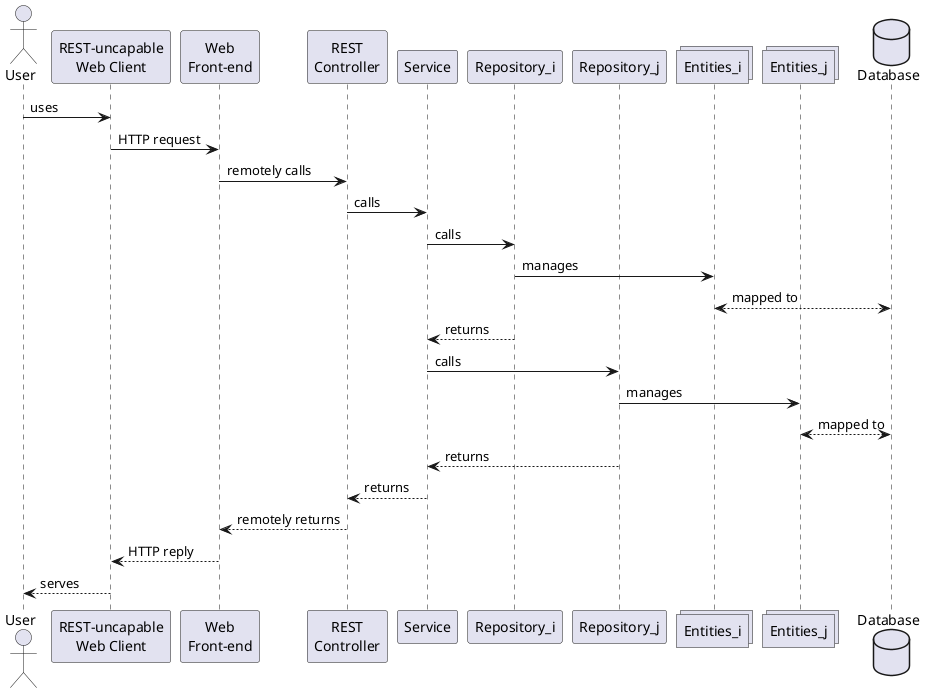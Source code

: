 @startuml SequenceDiagram
actor User as U
participant "REST-uncapable\nWeb Client" as RUC
participant "Web\nFront-end" as WFE
participant "REST\nController" as RC
participant Service as S
participant Repository_i as Ri
participant Repository_j as Rj
collections Entities_i as Ei
collections Entities_j as Ej
database Database as DB
U -> RUC : uses
RUC -> WFE : HTTP request
WFE -> RC : remotely calls
RC -> S : calls
S -> Ri : calls
Ri -> Ei : manages
Ei <--> DB : mapped to
Ri --> S : returns
S -> Rj : calls
Rj -> Ej : manages
Ej <--> DB : mapped to
Rj --> S : returns
S --> RC : returns
RC --> WFE : remotely returns
WFE --> RUC : HTTP reply
RUC --> U : serves
@enduml